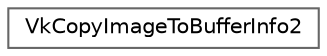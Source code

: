 digraph "类继承关系图"
{
 // LATEX_PDF_SIZE
  bgcolor="transparent";
  edge [fontname=Helvetica,fontsize=10,labelfontname=Helvetica,labelfontsize=10];
  node [fontname=Helvetica,fontsize=10,shape=box,height=0.2,width=0.4];
  rankdir="LR";
  Node0 [id="Node000000",label="VkCopyImageToBufferInfo2",height=0.2,width=0.4,color="grey40", fillcolor="white", style="filled",URL="$struct_vk_copy_image_to_buffer_info2.html",tooltip=" "];
}
